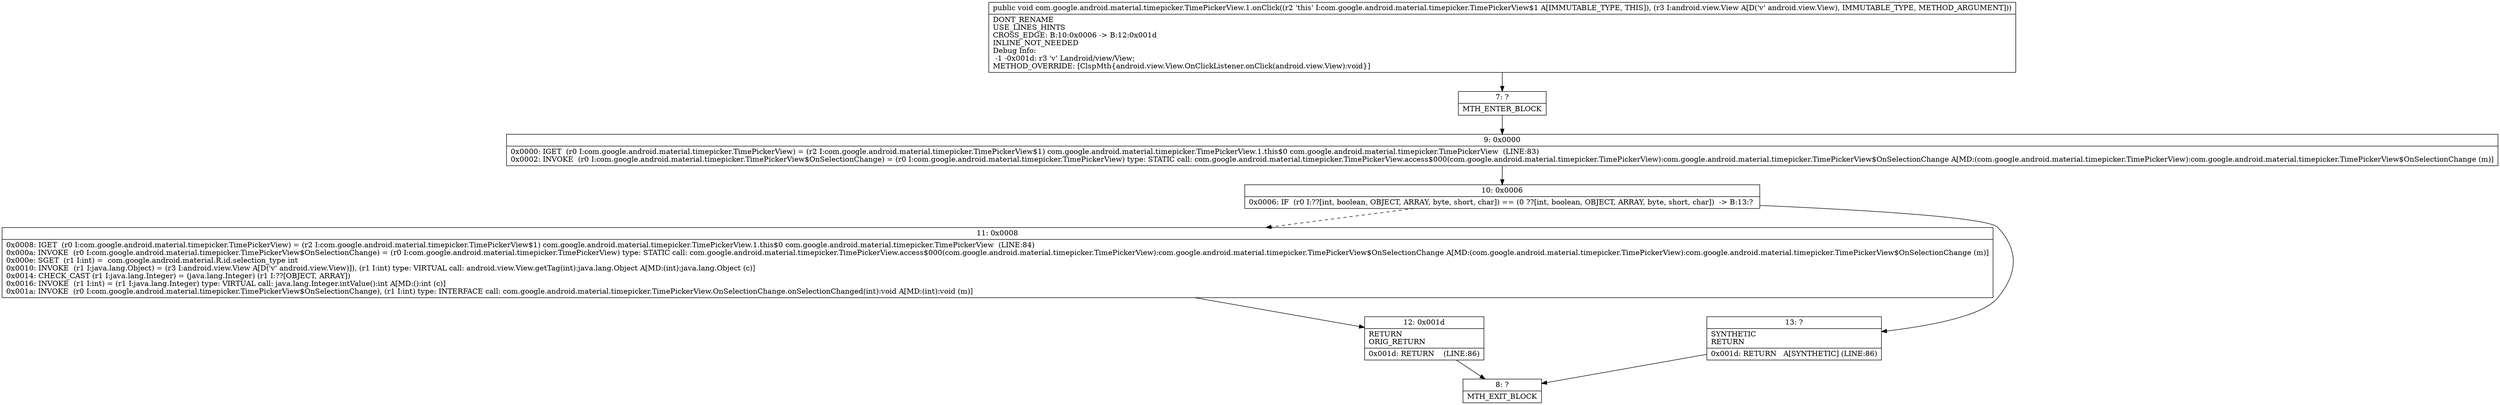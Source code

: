 digraph "CFG forcom.google.android.material.timepicker.TimePickerView.1.onClick(Landroid\/view\/View;)V" {
Node_7 [shape=record,label="{7\:\ ?|MTH_ENTER_BLOCK\l}"];
Node_9 [shape=record,label="{9\:\ 0x0000|0x0000: IGET  (r0 I:com.google.android.material.timepicker.TimePickerView) = (r2 I:com.google.android.material.timepicker.TimePickerView$1) com.google.android.material.timepicker.TimePickerView.1.this$0 com.google.android.material.timepicker.TimePickerView  (LINE:83)\l0x0002: INVOKE  (r0 I:com.google.android.material.timepicker.TimePickerView$OnSelectionChange) = (r0 I:com.google.android.material.timepicker.TimePickerView) type: STATIC call: com.google.android.material.timepicker.TimePickerView.access$000(com.google.android.material.timepicker.TimePickerView):com.google.android.material.timepicker.TimePickerView$OnSelectionChange A[MD:(com.google.android.material.timepicker.TimePickerView):com.google.android.material.timepicker.TimePickerView$OnSelectionChange (m)]\l}"];
Node_10 [shape=record,label="{10\:\ 0x0006|0x0006: IF  (r0 I:??[int, boolean, OBJECT, ARRAY, byte, short, char]) == (0 ??[int, boolean, OBJECT, ARRAY, byte, short, char])  \-\> B:13:? \l}"];
Node_11 [shape=record,label="{11\:\ 0x0008|0x0008: IGET  (r0 I:com.google.android.material.timepicker.TimePickerView) = (r2 I:com.google.android.material.timepicker.TimePickerView$1) com.google.android.material.timepicker.TimePickerView.1.this$0 com.google.android.material.timepicker.TimePickerView  (LINE:84)\l0x000a: INVOKE  (r0 I:com.google.android.material.timepicker.TimePickerView$OnSelectionChange) = (r0 I:com.google.android.material.timepicker.TimePickerView) type: STATIC call: com.google.android.material.timepicker.TimePickerView.access$000(com.google.android.material.timepicker.TimePickerView):com.google.android.material.timepicker.TimePickerView$OnSelectionChange A[MD:(com.google.android.material.timepicker.TimePickerView):com.google.android.material.timepicker.TimePickerView$OnSelectionChange (m)]\l0x000e: SGET  (r1 I:int) =  com.google.android.material.R.id.selection_type int \l0x0010: INVOKE  (r1 I:java.lang.Object) = (r3 I:android.view.View A[D('v' android.view.View)]), (r1 I:int) type: VIRTUAL call: android.view.View.getTag(int):java.lang.Object A[MD:(int):java.lang.Object (c)]\l0x0014: CHECK_CAST (r1 I:java.lang.Integer) = (java.lang.Integer) (r1 I:??[OBJECT, ARRAY]) \l0x0016: INVOKE  (r1 I:int) = (r1 I:java.lang.Integer) type: VIRTUAL call: java.lang.Integer.intValue():int A[MD:():int (c)]\l0x001a: INVOKE  (r0 I:com.google.android.material.timepicker.TimePickerView$OnSelectionChange), (r1 I:int) type: INTERFACE call: com.google.android.material.timepicker.TimePickerView.OnSelectionChange.onSelectionChanged(int):void A[MD:(int):void (m)]\l}"];
Node_12 [shape=record,label="{12\:\ 0x001d|RETURN\lORIG_RETURN\l|0x001d: RETURN    (LINE:86)\l}"];
Node_8 [shape=record,label="{8\:\ ?|MTH_EXIT_BLOCK\l}"];
Node_13 [shape=record,label="{13\:\ ?|SYNTHETIC\lRETURN\l|0x001d: RETURN   A[SYNTHETIC] (LINE:86)\l}"];
MethodNode[shape=record,label="{public void com.google.android.material.timepicker.TimePickerView.1.onClick((r2 'this' I:com.google.android.material.timepicker.TimePickerView$1 A[IMMUTABLE_TYPE, THIS]), (r3 I:android.view.View A[D('v' android.view.View), IMMUTABLE_TYPE, METHOD_ARGUMENT]))  | DONT_RENAME\lUSE_LINES_HINTS\lCROSS_EDGE: B:10:0x0006 \-\> B:12:0x001d\lINLINE_NOT_NEEDED\lDebug Info:\l  \-1 \-0x001d: r3 'v' Landroid\/view\/View;\lMETHOD_OVERRIDE: [ClspMth\{android.view.View.OnClickListener.onClick(android.view.View):void\}]\l}"];
MethodNode -> Node_7;Node_7 -> Node_9;
Node_9 -> Node_10;
Node_10 -> Node_11[style=dashed];
Node_10 -> Node_13;
Node_11 -> Node_12;
Node_12 -> Node_8;
Node_13 -> Node_8;
}

